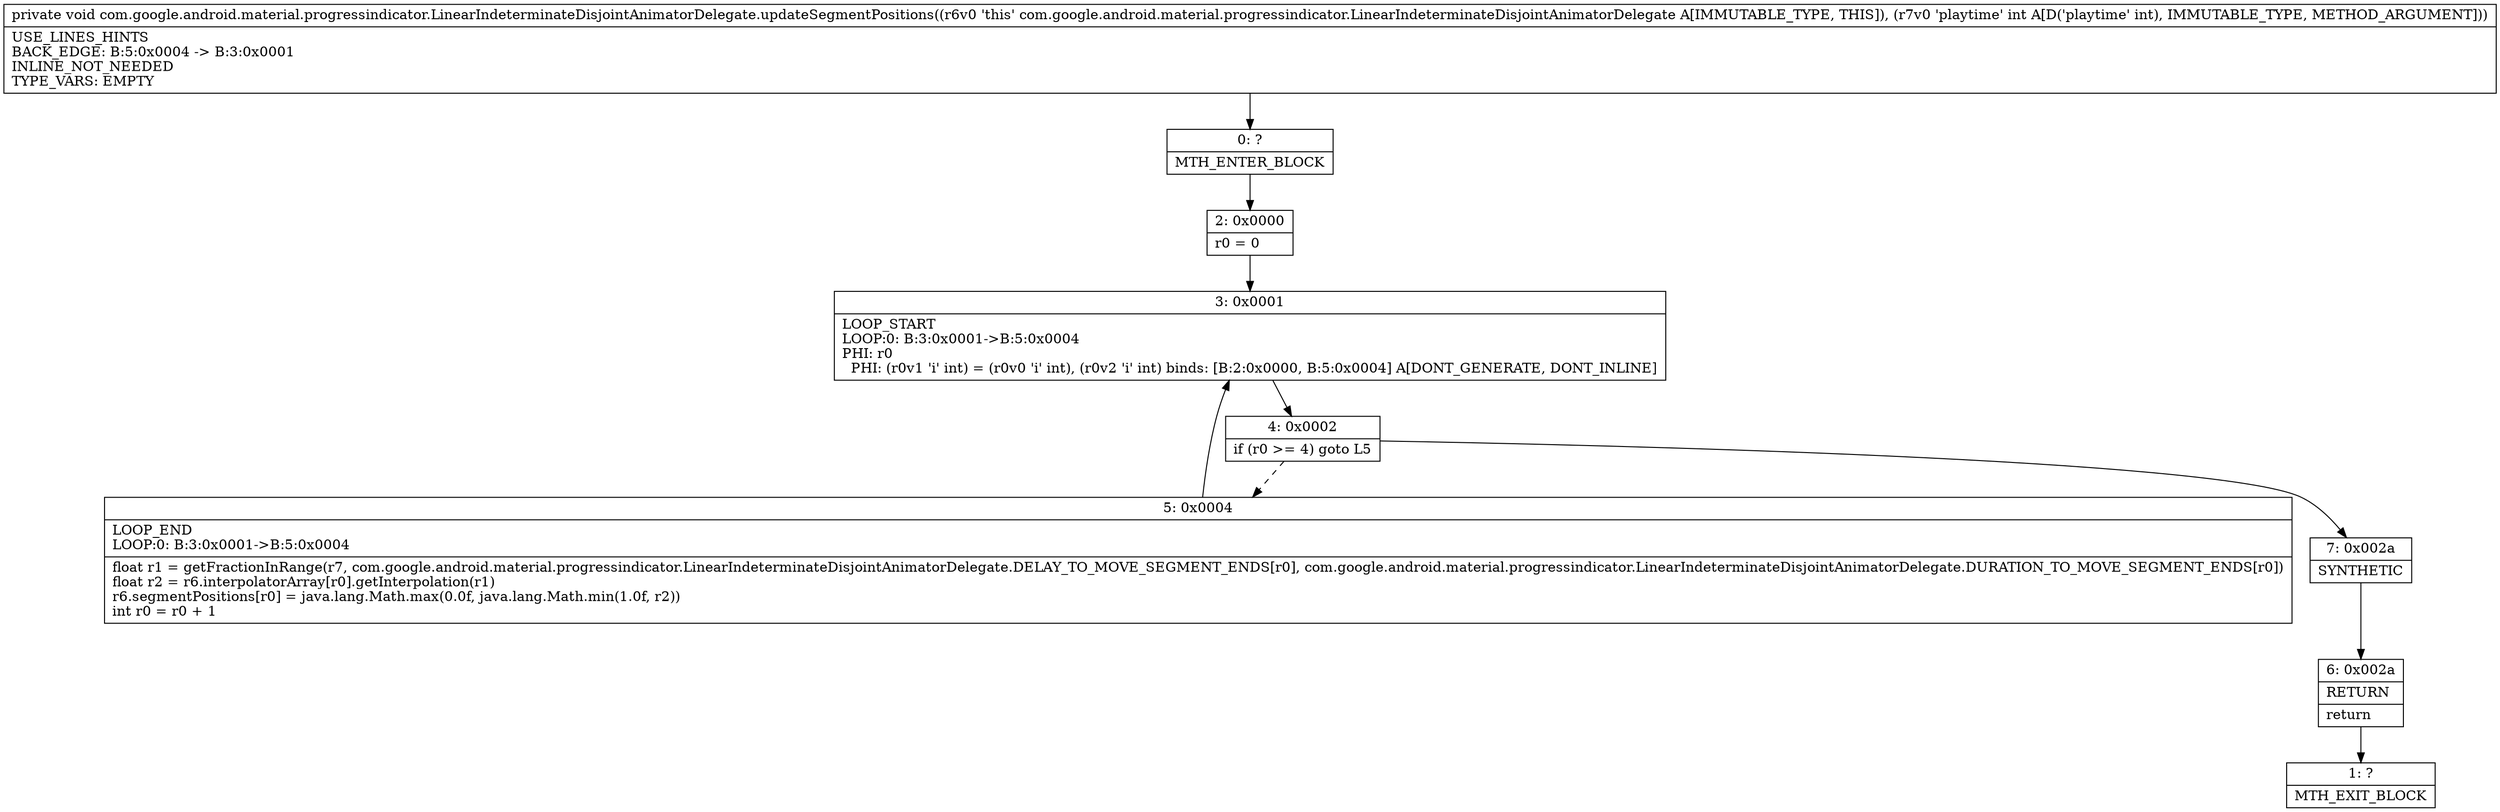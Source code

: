 digraph "CFG forcom.google.android.material.progressindicator.LinearIndeterminateDisjointAnimatorDelegate.updateSegmentPositions(I)V" {
Node_0 [shape=record,label="{0\:\ ?|MTH_ENTER_BLOCK\l}"];
Node_2 [shape=record,label="{2\:\ 0x0000|r0 = 0\l}"];
Node_3 [shape=record,label="{3\:\ 0x0001|LOOP_START\lLOOP:0: B:3:0x0001\-\>B:5:0x0004\lPHI: r0 \l  PHI: (r0v1 'i' int) = (r0v0 'i' int), (r0v2 'i' int) binds: [B:2:0x0000, B:5:0x0004] A[DONT_GENERATE, DONT_INLINE]\l}"];
Node_4 [shape=record,label="{4\:\ 0x0002|if (r0 \>= 4) goto L5\l}"];
Node_5 [shape=record,label="{5\:\ 0x0004|LOOP_END\lLOOP:0: B:3:0x0001\-\>B:5:0x0004\l|float r1 = getFractionInRange(r7, com.google.android.material.progressindicator.LinearIndeterminateDisjointAnimatorDelegate.DELAY_TO_MOVE_SEGMENT_ENDS[r0], com.google.android.material.progressindicator.LinearIndeterminateDisjointAnimatorDelegate.DURATION_TO_MOVE_SEGMENT_ENDS[r0])\lfloat r2 = r6.interpolatorArray[r0].getInterpolation(r1)\lr6.segmentPositions[r0] = java.lang.Math.max(0.0f, java.lang.Math.min(1.0f, r2))\lint r0 = r0 + 1\l}"];
Node_7 [shape=record,label="{7\:\ 0x002a|SYNTHETIC\l}"];
Node_6 [shape=record,label="{6\:\ 0x002a|RETURN\l|return\l}"];
Node_1 [shape=record,label="{1\:\ ?|MTH_EXIT_BLOCK\l}"];
MethodNode[shape=record,label="{private void com.google.android.material.progressindicator.LinearIndeterminateDisjointAnimatorDelegate.updateSegmentPositions((r6v0 'this' com.google.android.material.progressindicator.LinearIndeterminateDisjointAnimatorDelegate A[IMMUTABLE_TYPE, THIS]), (r7v0 'playtime' int A[D('playtime' int), IMMUTABLE_TYPE, METHOD_ARGUMENT]))  | USE_LINES_HINTS\lBACK_EDGE: B:5:0x0004 \-\> B:3:0x0001\lINLINE_NOT_NEEDED\lTYPE_VARS: EMPTY\l}"];
MethodNode -> Node_0;Node_0 -> Node_2;
Node_2 -> Node_3;
Node_3 -> Node_4;
Node_4 -> Node_5[style=dashed];
Node_4 -> Node_7;
Node_5 -> Node_3;
Node_7 -> Node_6;
Node_6 -> Node_1;
}

